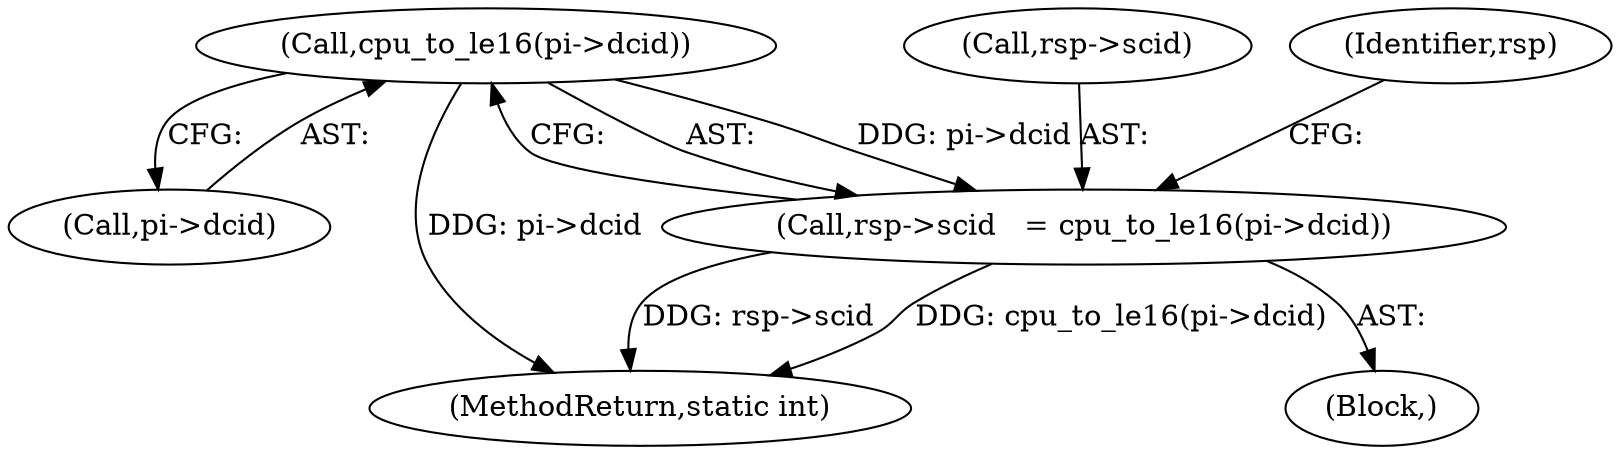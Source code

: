 digraph "0_linux_f2fcfcd670257236ebf2088bbdf26f6a8ef459fe_3@pointer" {
"1000289" [label="(Call,cpu_to_le16(pi->dcid))"];
"1000285" [label="(Call,rsp->scid   = cpu_to_le16(pi->dcid))"];
"1000285" [label="(Call,rsp->scid   = cpu_to_le16(pi->dcid))"];
"1000286" [label="(Call,rsp->scid)"];
"1000290" [label="(Call,pi->dcid)"];
"1000295" [label="(Identifier,rsp)"];
"1000289" [label="(Call,cpu_to_le16(pi->dcid))"];
"1000104" [label="(Block,)"];
"1000309" [label="(MethodReturn,static int)"];
"1000289" -> "1000285"  [label="AST: "];
"1000289" -> "1000290"  [label="CFG: "];
"1000290" -> "1000289"  [label="AST: "];
"1000285" -> "1000289"  [label="CFG: "];
"1000289" -> "1000309"  [label="DDG: pi->dcid"];
"1000289" -> "1000285"  [label="DDG: pi->dcid"];
"1000285" -> "1000104"  [label="AST: "];
"1000286" -> "1000285"  [label="AST: "];
"1000295" -> "1000285"  [label="CFG: "];
"1000285" -> "1000309"  [label="DDG: rsp->scid"];
"1000285" -> "1000309"  [label="DDG: cpu_to_le16(pi->dcid)"];
}
